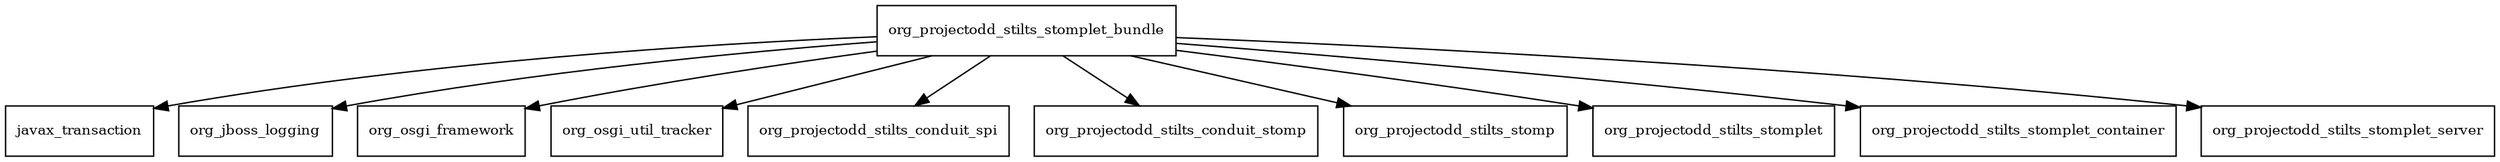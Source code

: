 digraph stilts_stomplet_server_bundle_0_1_26_redhat_4_package_dependencies {
  node [shape = box, fontsize=10.0];
  org_projectodd_stilts_stomplet_bundle -> javax_transaction;
  org_projectodd_stilts_stomplet_bundle -> org_jboss_logging;
  org_projectodd_stilts_stomplet_bundle -> org_osgi_framework;
  org_projectodd_stilts_stomplet_bundle -> org_osgi_util_tracker;
  org_projectodd_stilts_stomplet_bundle -> org_projectodd_stilts_conduit_spi;
  org_projectodd_stilts_stomplet_bundle -> org_projectodd_stilts_conduit_stomp;
  org_projectodd_stilts_stomplet_bundle -> org_projectodd_stilts_stomp;
  org_projectodd_stilts_stomplet_bundle -> org_projectodd_stilts_stomplet;
  org_projectodd_stilts_stomplet_bundle -> org_projectodd_stilts_stomplet_container;
  org_projectodd_stilts_stomplet_bundle -> org_projectodd_stilts_stomplet_server;
}
